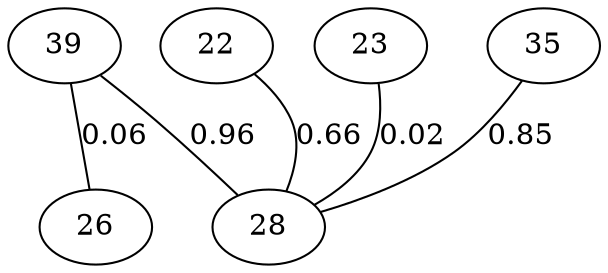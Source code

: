 strict graph  {
35;
39;
22;
23;
26;
28;
35 -- 28  [label="0.85", weight="0.8539277743044374"];
39 -- 26  [label="0.06", weight="0.0628765336878212"];
39 -- 28  [label="0.96", weight="0.9615638743459763"];
22 -- 28  [label="0.66", weight="0.6620577997128144"];
23 -- 28  [label="0.02", weight="0.01535434892061105"];
}
